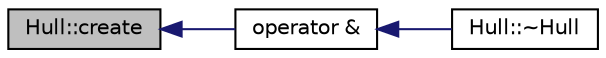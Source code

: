 digraph "Hull::create"
{
  edge [fontname="Helvetica",fontsize="10",labelfontname="Helvetica",labelfontsize="10"];
  node [fontname="Helvetica",fontsize="10",shape=record];
  rankdir="LR";
  Node12 [label="Hull::create",height=0.2,width=0.4,color="black", fillcolor="grey75", style="filled", fontcolor="black"];
  Node12 -> Node13 [dir="back",color="midnightblue",fontsize="10",style="solid",fontname="Helvetica"];
  Node13 [label="operator &",height=0.2,width=0.4,color="black", fillcolor="white", style="filled",URL="$Hull_8h.html#abd29bc52efce64b6e8c82a1365f8c71b"];
  Node13 -> Node14 [dir="back",color="midnightblue",fontsize="10",style="solid",fontname="Helvetica"];
  Node14 [label="Hull::~Hull",height=0.2,width=0.4,color="black", fillcolor="white", style="filled",URL="$classHull.html#a31091a163c7044dada2ba72b81088765",tooltip="Default destructor. "];
}
